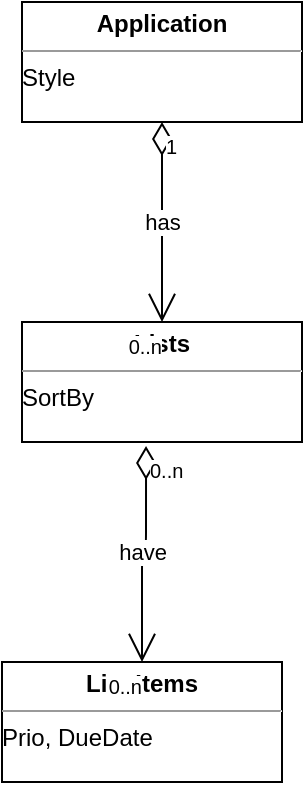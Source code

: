 <mxfile version="13.1.9" type="device"><diagram name="Page-1" id="e7e014a7-5840-1c2e-5031-d8a46d1fe8dd"><mxGraphModel dx="1002" dy="683" grid="1" gridSize="10" guides="1" tooltips="1" connect="1" arrows="1" fold="1" page="1" pageScale="1" pageWidth="1169" pageHeight="826" background="#ffffff" math="0" shadow="0"><root><mxCell id="0"/><mxCell id="1" parent="0"/><mxCell id="qpsFShTtmoofwk-neoYu-60" value="&lt;p style=&quot;margin: 0px ; margin-top: 4px ; text-align: center&quot;&gt;&lt;b&gt;Application&lt;/b&gt;&lt;/p&gt;&lt;hr size=&quot;1&quot;&gt;&lt;div style=&quot;height: 2px&quot;&gt;Style&lt;/div&gt;" style="verticalAlign=top;align=left;overflow=fill;fontSize=12;fontFamily=Helvetica;html=1;" vertex="1" parent="1"><mxGeometry x="370" y="70" width="140" height="60" as="geometry"/></mxCell><mxCell id="qpsFShTtmoofwk-neoYu-62" value="&lt;p style=&quot;margin: 0px ; margin-top: 4px ; text-align: center&quot;&gt;&lt;b&gt;Lists&lt;/b&gt;&lt;br&gt;&lt;/p&gt;&lt;hr size=&quot;1&quot;&gt;&lt;div style=&quot;height: 2px&quot;&gt;SortBy&lt;/div&gt;" style="verticalAlign=top;align=left;overflow=fill;fontSize=12;fontFamily=Helvetica;html=1;" vertex="1" parent="1"><mxGeometry x="370" y="230" width="140" height="60" as="geometry"/></mxCell><mxCell id="qpsFShTtmoofwk-neoYu-64" value="&lt;p style=&quot;margin: 0px ; margin-top: 4px ; text-align: center&quot;&gt;&lt;b&gt;List Items&lt;br&gt;&lt;/b&gt;&lt;/p&gt;&lt;hr size=&quot;1&quot;&gt;&lt;div style=&quot;height: 2px&quot;&gt;&lt;div&gt;Prio, DueDate&lt;/div&gt;&lt;/div&gt;" style="verticalAlign=top;align=left;overflow=fill;fontSize=12;fontFamily=Helvetica;html=1;" vertex="1" parent="1"><mxGeometry x="360" y="400" width="140" height="60" as="geometry"/></mxCell><mxCell id="qpsFShTtmoofwk-neoYu-74" value="has" style="endArrow=open;html=1;endSize=12;startArrow=diamondThin;startSize=14;startFill=0;edgeStyle=orthogonalEdgeStyle;exitX=0.5;exitY=1;exitDx=0;exitDy=0;entryX=0.5;entryY=0;entryDx=0;entryDy=0;" edge="1" parent="1" source="qpsFShTtmoofwk-neoYu-60" target="qpsFShTtmoofwk-neoYu-62"><mxGeometry relative="1" as="geometry"><mxPoint x="550" y="190" as="sourcePoint"/><mxPoint x="710" y="190" as="targetPoint"/></mxGeometry></mxCell><mxCell id="qpsFShTtmoofwk-neoYu-75" value="1" style="resizable=0;html=1;align=left;verticalAlign=top;labelBackgroundColor=#ffffff;fontSize=10;" connectable="0" vertex="1" parent="qpsFShTtmoofwk-neoYu-74"><mxGeometry x="-1" relative="1" as="geometry"/></mxCell><mxCell id="qpsFShTtmoofwk-neoYu-76" value="0..n" style="resizable=0;html=1;align=right;verticalAlign=top;labelBackgroundColor=#ffffff;fontSize=10;" connectable="0" vertex="1" parent="qpsFShTtmoofwk-neoYu-74"><mxGeometry x="1" relative="1" as="geometry"/></mxCell><mxCell id="qpsFShTtmoofwk-neoYu-77" value="have" style="endArrow=open;html=1;endSize=12;startArrow=diamondThin;startSize=14;startFill=0;edgeStyle=orthogonalEdgeStyle;exitX=0.443;exitY=1.033;exitDx=0;exitDy=0;exitPerimeter=0;entryX=0.5;entryY=0;entryDx=0;entryDy=0;" edge="1" parent="1" source="qpsFShTtmoofwk-neoYu-62" target="qpsFShTtmoofwk-neoYu-64"><mxGeometry relative="1" as="geometry"><mxPoint x="390" y="280" as="sourcePoint"/><mxPoint x="550" y="280" as="targetPoint"/></mxGeometry></mxCell><mxCell id="qpsFShTtmoofwk-neoYu-78" value="0..n" style="resizable=0;html=1;align=left;verticalAlign=top;labelBackgroundColor=#ffffff;fontSize=10;" connectable="0" vertex="1" parent="qpsFShTtmoofwk-neoYu-77"><mxGeometry x="-1" relative="1" as="geometry"/></mxCell><mxCell id="qpsFShTtmoofwk-neoYu-79" value="0..n" style="resizable=0;html=1;align=right;verticalAlign=top;labelBackgroundColor=#ffffff;fontSize=10;" connectable="0" vertex="1" parent="qpsFShTtmoofwk-neoYu-77"><mxGeometry x="1" relative="1" as="geometry"/></mxCell></root></mxGraphModel></diagram></mxfile>